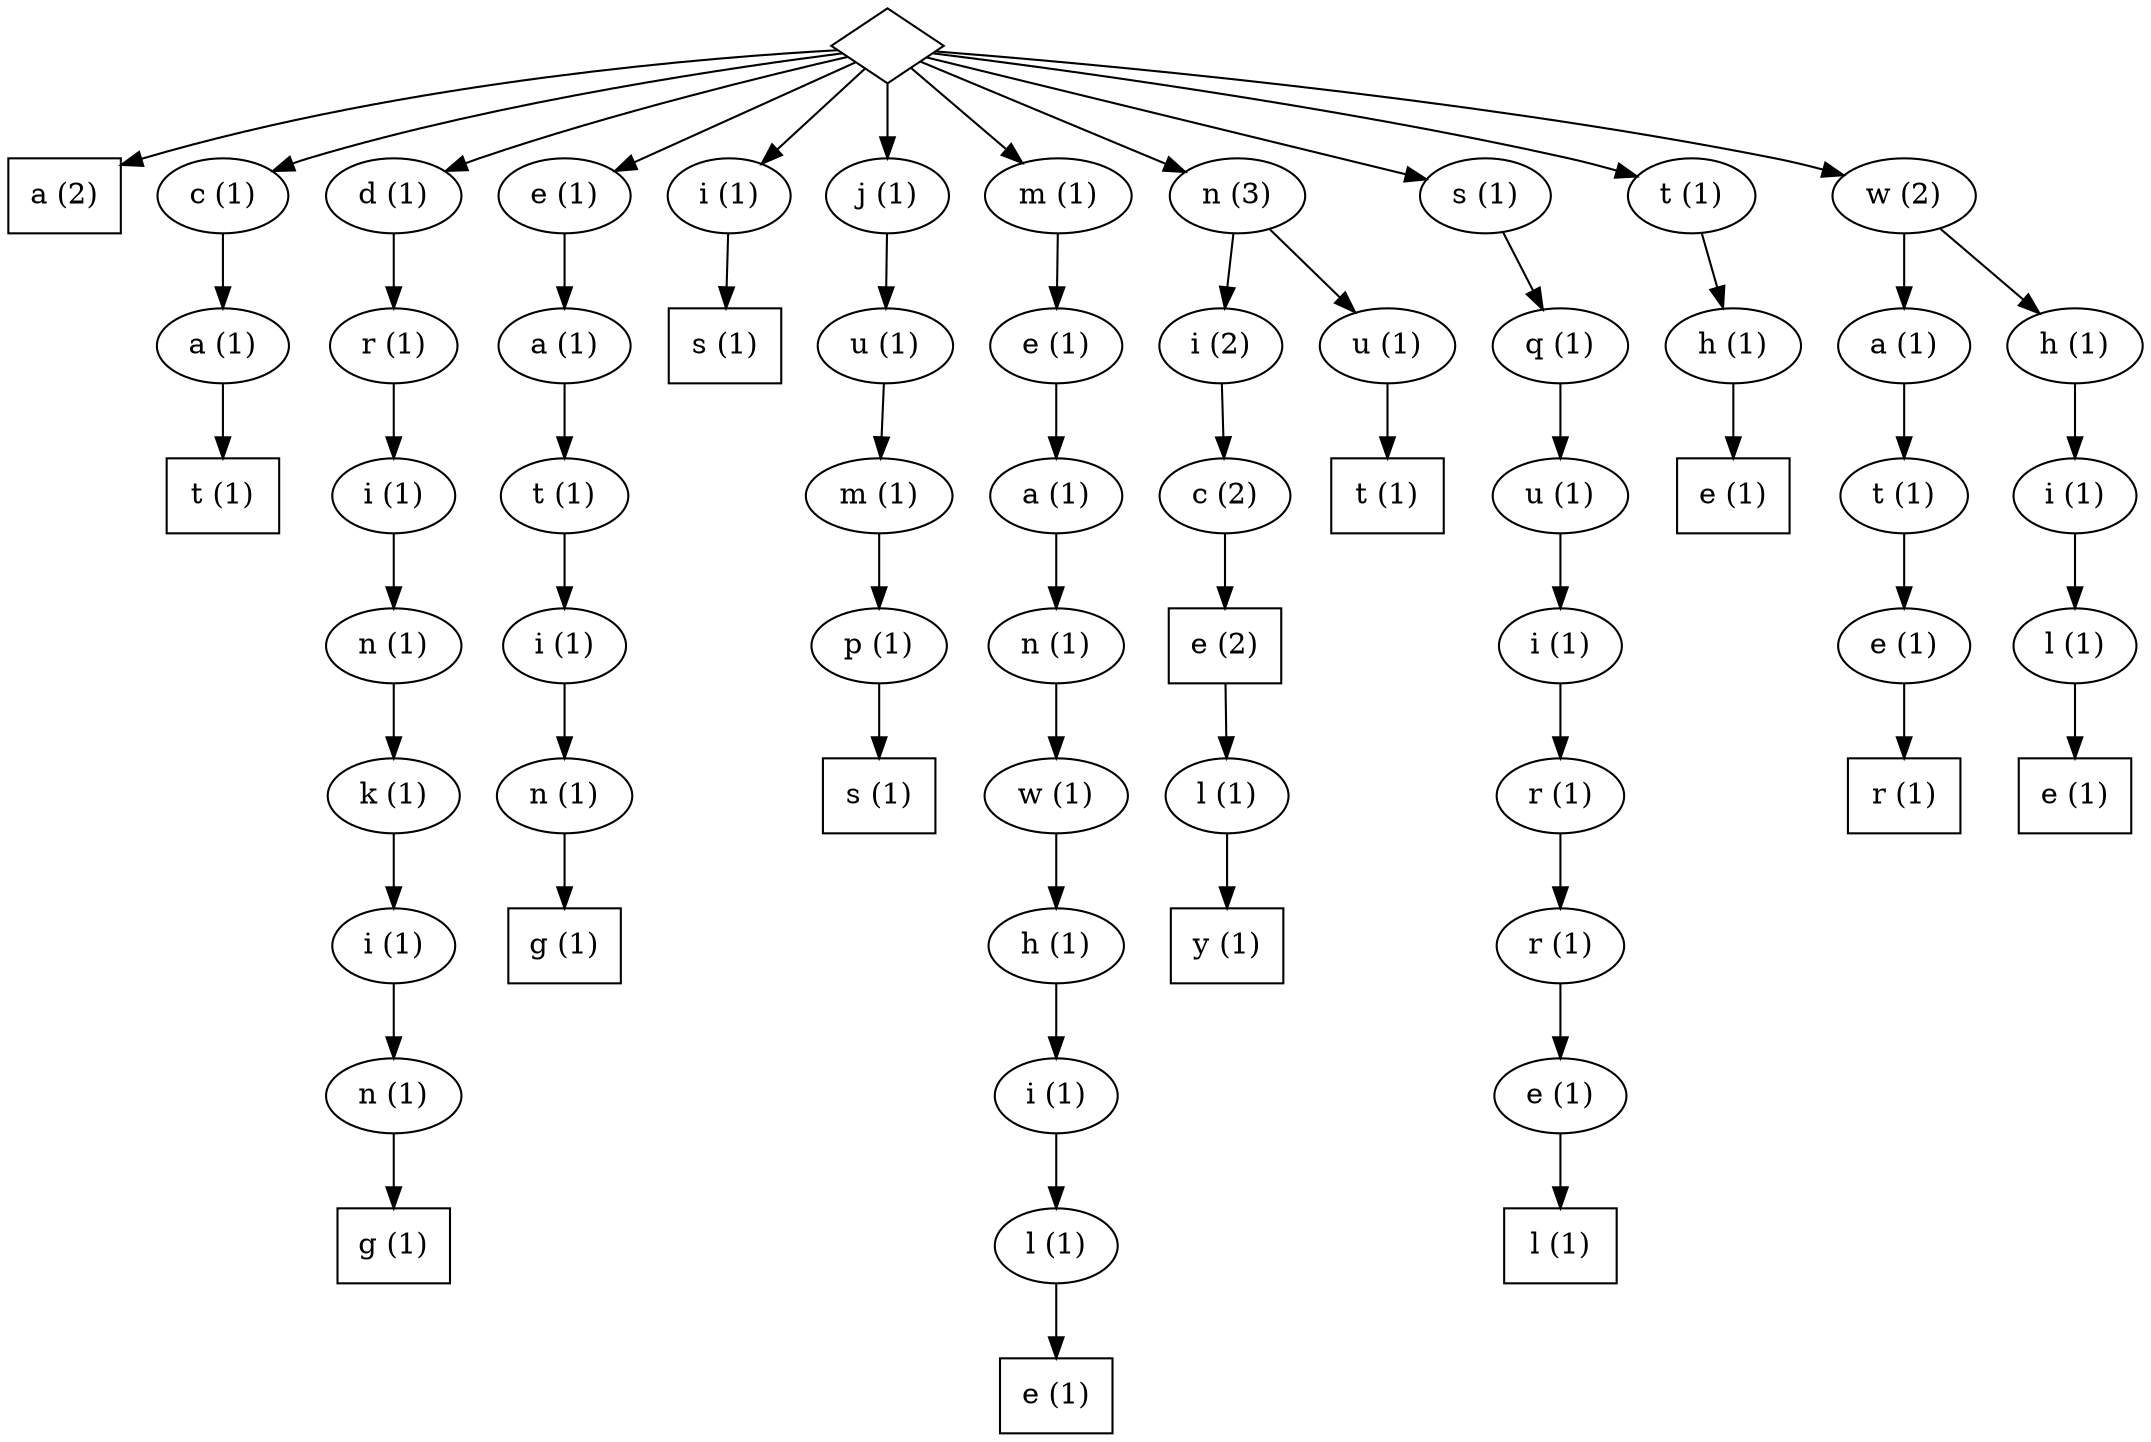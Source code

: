 digraph G {
70 [label=" ", shape=diamond];
106 [label="a (2)", shape=box];
78 [label="c (1)"];
79 [label="a (1)"];
80 [label="t (1)", shape=box];
83 [label="d (1)"];
84 [label="r (1)"];
85 [label="i (1)"];
86 [label="n (1)"];
87 [label="k (1)"];
88 [label="i (1)"];
89 [label="n (1)"];
90 [label="g (1)", shape=box];
126 [label="e (1)"];
127 [label="a (1)"];
128 [label="t (1)"];
129 [label="i (1)"];
130 [label="n (1)"];
131 [label="g (1)", shape=box];
81 [label="i (1)"];
82 [label="s (1)", shape=box];
115 [label="j (1)"];
116 [label="u (1)"];
117 [label="m (1)"];
118 [label="p (1)"];
119 [label="s (1)", shape=box];
97 [label="m (1)"];
98 [label="e (1)"];
99 [label="a (1)"];
100 [label="n (1)"];
101 [label="w (1)"];
102 [label="h (1)"];
103 [label="i (1)"];
104 [label="l (1)"];
105 [label="e (1)", shape=box];
74 [label="n (3)"];
75 [label="i (2)"];
76 [label="c (2)"];
77 [label="e (2)", shape=box];
120 [label="l (1)"];
121 [label="y (1)", shape=box];
132 [label="u (1)"];
133 [label="t (1)", shape=box];
107 [label="s (1)"];
108 [label="q (1)"];
109 [label="u (1)"];
110 [label="i (1)"];
111 [label="r (1)"];
112 [label="r (1)"];
113 [label="e (1)"];
114 [label="l (1)", shape=box];
71 [label="t (1)"];
72 [label="h (1)"];
73 [label="e (1)", shape=box];
91 [label="w (2)"];
92 [label="a (1)"];
93 [label="t (1)"];
94 [label="e (1)"];
95 [label="r (1)", shape=box];
122 [label="h (1)"];
123 [label="i (1)"];
124 [label="l (1)"];
125 [label="e (1)", shape=box];
70 -> 106
70 -> 78
78 -> 79
79 -> 80
70 -> 83
83 -> 84
84 -> 85
85 -> 86
86 -> 87
87 -> 88
88 -> 89
89 -> 90
70 -> 126
126 -> 127
127 -> 128
128 -> 129
129 -> 130
130 -> 131
70 -> 81
81 -> 82
70 -> 115
115 -> 116
116 -> 117
117 -> 118
118 -> 119
70 -> 97
97 -> 98
98 -> 99
99 -> 100
100 -> 101
101 -> 102
102 -> 103
103 -> 104
104 -> 105
70 -> 74
74 -> 75
75 -> 76
76 -> 77
77 -> 120
120 -> 121
74 -> 132
132 -> 133
70 -> 107
107 -> 108
108 -> 109
109 -> 110
110 -> 111
111 -> 112
112 -> 113
113 -> 114
70 -> 71
71 -> 72
72 -> 73
70 -> 91
91 -> 92
92 -> 93
93 -> 94
94 -> 95
91 -> 122
122 -> 123
123 -> 124
124 -> 125
}